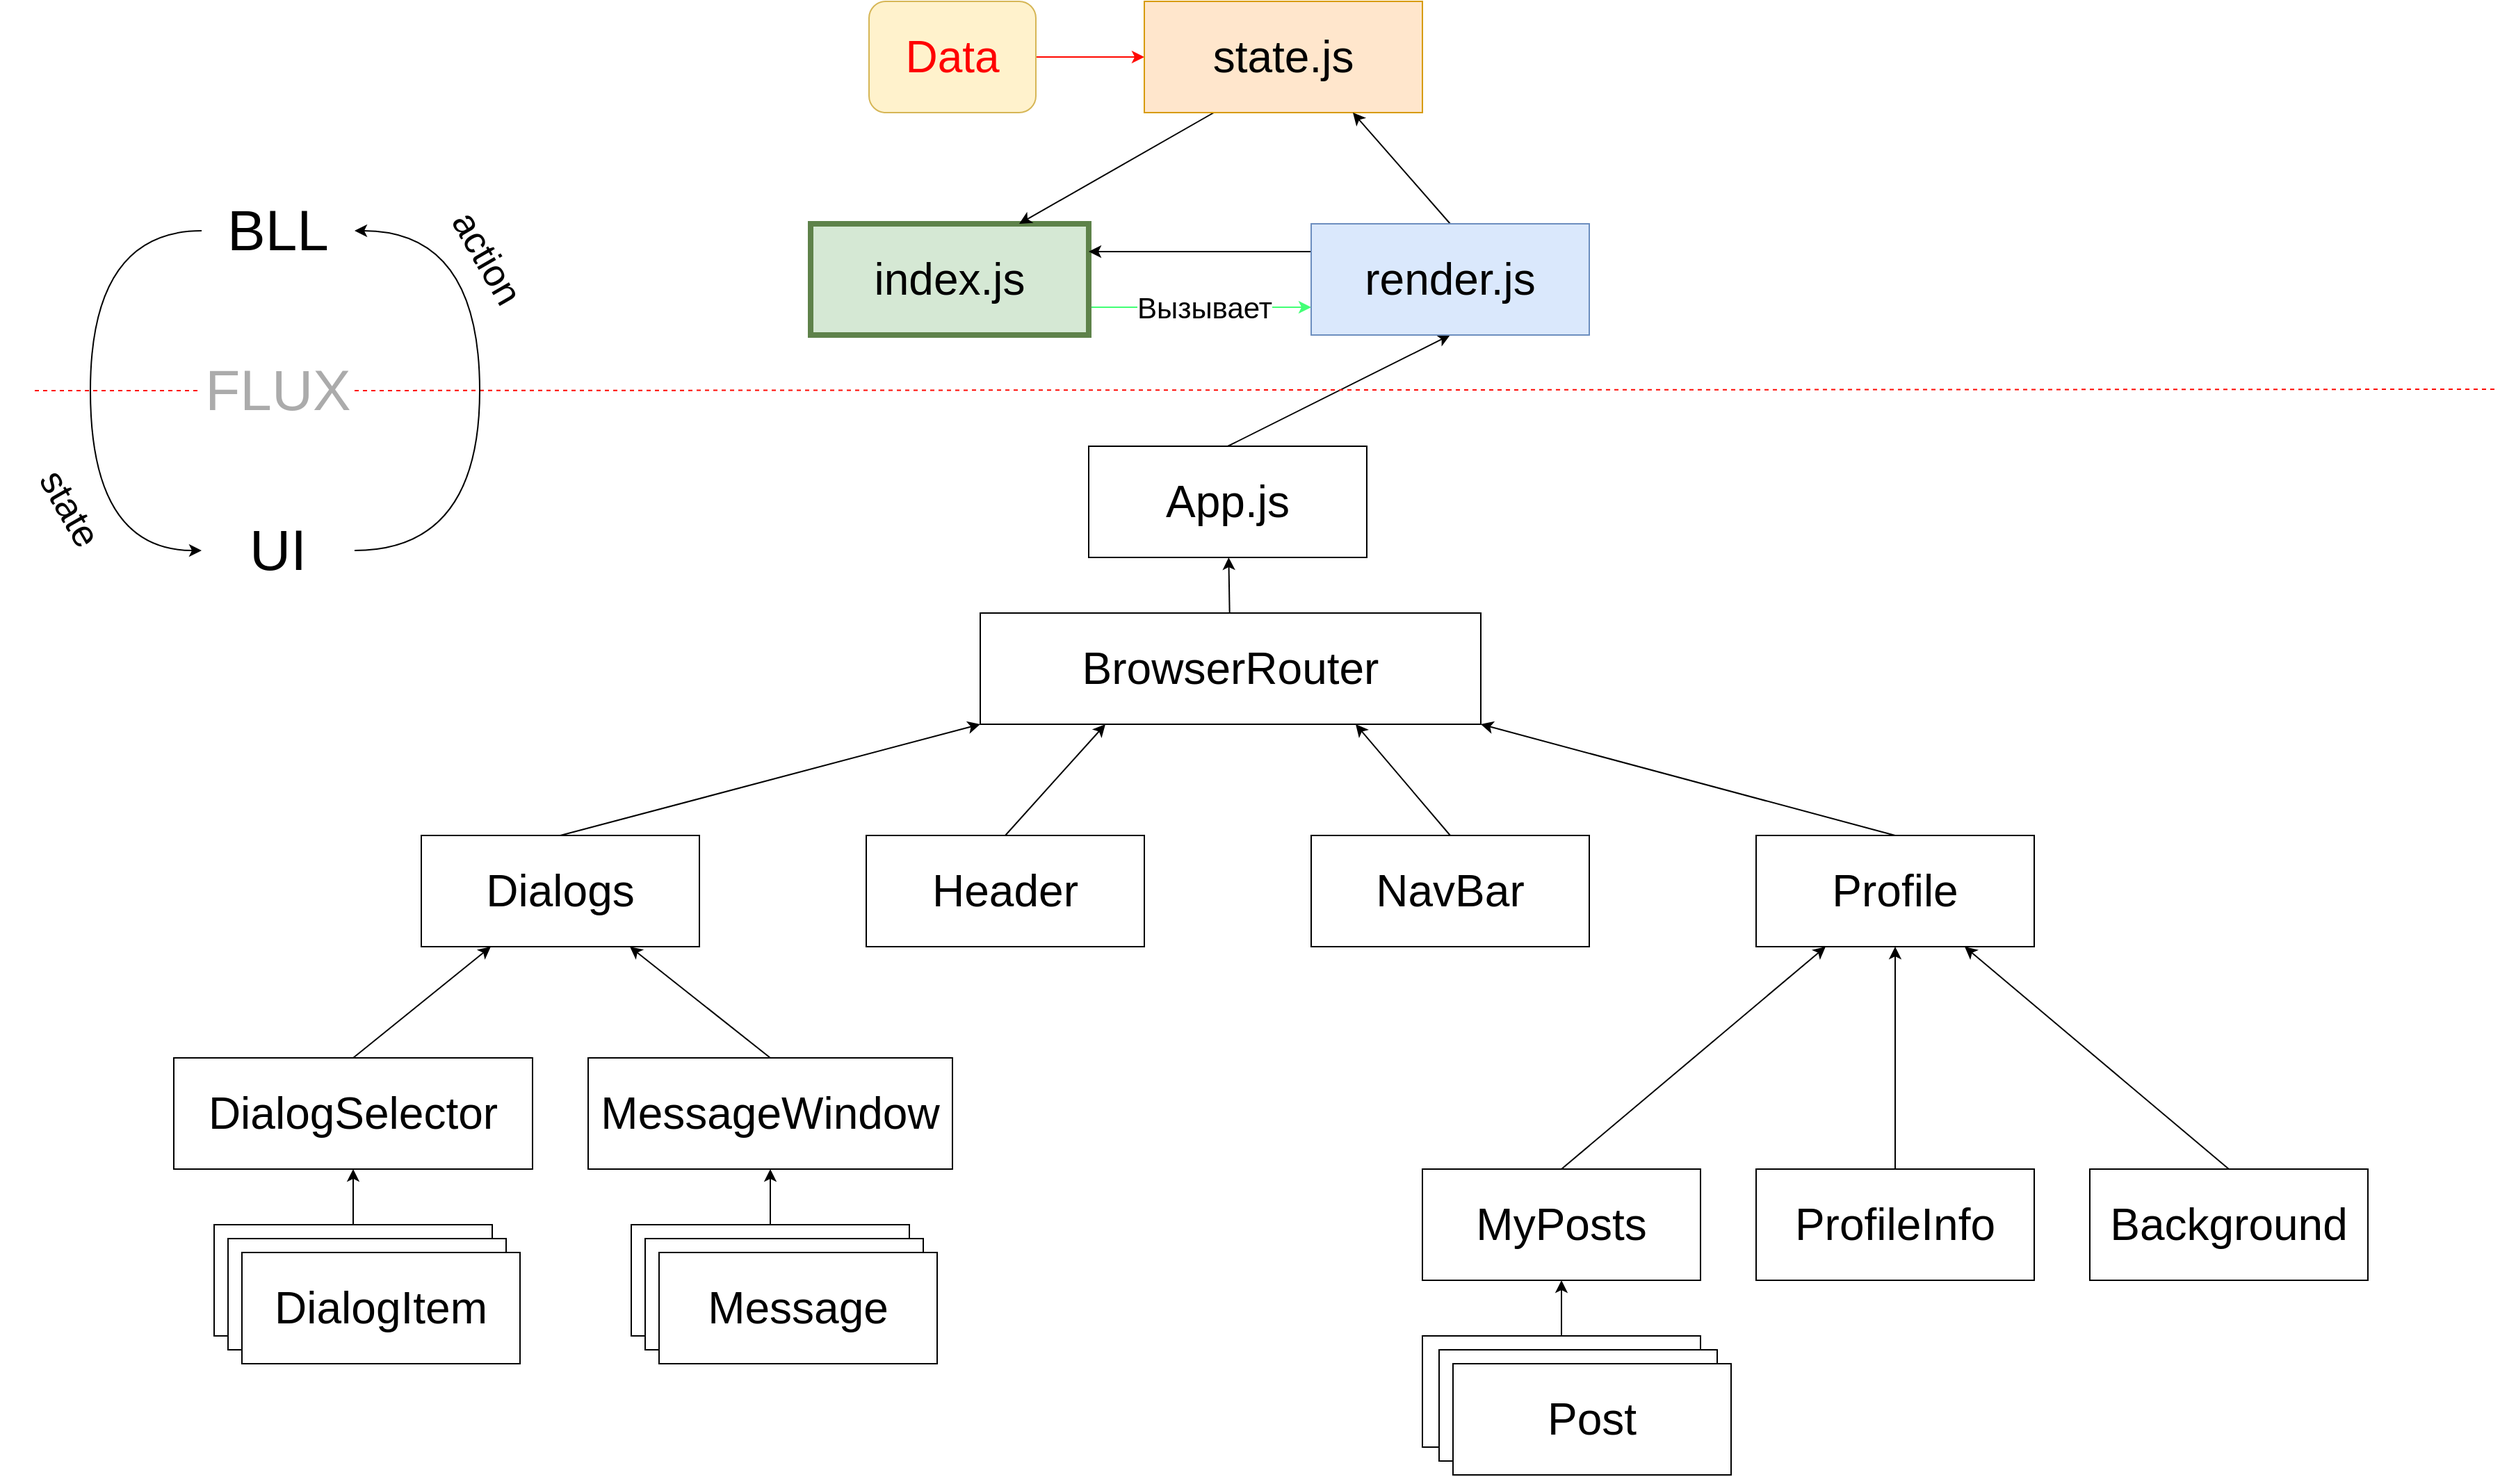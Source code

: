 <mxfile version="14.1.8" type="device"><diagram id="DNZvnqPG3eOGVA3kYHLN" name="Страница 1"><mxGraphModel dx="1810" dy="1343" grid="1" gridSize="10" guides="1" tooltips="1" connect="1" arrows="1" fold="1" page="1" pageScale="1" pageWidth="2336" pageHeight="1654" math="0" shadow="0"><root><mxCell id="0"/><mxCell id="1" parent="0"/><mxCell id="PFJvbq_5fxDKcfJKcIQS-34" style="edgeStyle=none;rounded=0;orthogonalLoop=1;jettySize=auto;html=1;exitX=0.5;exitY=1;exitDx=0;exitDy=0;entryX=0.5;entryY=0;entryDx=0;entryDy=0;fontSize=32;startArrow=classic;startFill=1;endArrow=none;endFill=0;" parent="1" source="4bZW31_vdVLcKAmgSDwG-1" target="PFJvbq_5fxDKcfJKcIQS-3" edge="1"><mxGeometry relative="1" as="geometry"/></mxCell><mxCell id="4bZW31_vdVLcKAmgSDwG-4" style="edgeStyle=none;rounded=0;orthogonalLoop=1;jettySize=auto;html=1;exitX=1;exitY=0.75;exitDx=0;exitDy=0;entryX=0;entryY=0.75;entryDx=0;entryDy=0;strokeColor=#42FF75;" parent="1" source="PFJvbq_5fxDKcfJKcIQS-1" target="4bZW31_vdVLcKAmgSDwG-1" edge="1"><mxGeometry relative="1" as="geometry"/></mxCell><mxCell id="4bZW31_vdVLcKAmgSDwG-5" value="&lt;font style=&quot;font-size: 21px&quot;&gt;Вызывает&lt;/font&gt;" style="edgeLabel;html=1;align=center;verticalAlign=middle;resizable=0;points=[];" parent="4bZW31_vdVLcKAmgSDwG-4" vertex="1" connectable="0"><mxGeometry x="0.212" y="-2" relative="1" as="geometry"><mxPoint x="-14.67" y="-2" as="offset"/></mxGeometry></mxCell><mxCell id="PFJvbq_5fxDKcfJKcIQS-1" value="index.js" style="rounded=0;whiteSpace=wrap;html=1;fontSize=32;fillColor=#d5e8d4;strokeColor=#5E824A;strokeWidth=4;" parent="1" vertex="1"><mxGeometry x="798" y="200" width="200" height="80" as="geometry"/></mxCell><mxCell id="PFJvbq_5fxDKcfJKcIQS-29" style="edgeStyle=none;rounded=0;orthogonalLoop=1;jettySize=auto;html=1;exitX=0.25;exitY=1;exitDx=0;exitDy=0;entryX=0.5;entryY=0;entryDx=0;entryDy=0;fontSize=32;endArrow=none;endFill=0;startArrow=classic;startFill=1;" parent="1" source="PFJvbq_5fxDKcfJKcIQS-2" target="PFJvbq_5fxDKcfJKcIQS-7" edge="1"><mxGeometry relative="1" as="geometry"/></mxCell><mxCell id="PFJvbq_5fxDKcfJKcIQS-30" style="edgeStyle=none;rounded=0;orthogonalLoop=1;jettySize=auto;html=1;exitX=0.75;exitY=1;exitDx=0;exitDy=0;entryX=0.5;entryY=0;entryDx=0;entryDy=0;fontSize=32;endArrow=none;endFill=0;startArrow=classic;startFill=1;" parent="1" source="PFJvbq_5fxDKcfJKcIQS-2" target="PFJvbq_5fxDKcfJKcIQS-4" edge="1"><mxGeometry relative="1" as="geometry"/></mxCell><mxCell id="PFJvbq_5fxDKcfJKcIQS-31" style="edgeStyle=none;rounded=0;orthogonalLoop=1;jettySize=auto;html=1;exitX=0;exitY=1;exitDx=0;exitDy=0;entryX=0.5;entryY=0;entryDx=0;entryDy=0;fontSize=32;endArrow=none;endFill=0;startArrow=classic;startFill=1;" parent="1" source="PFJvbq_5fxDKcfJKcIQS-2" target="PFJvbq_5fxDKcfJKcIQS-6" edge="1"><mxGeometry relative="1" as="geometry"/></mxCell><mxCell id="PFJvbq_5fxDKcfJKcIQS-32" style="edgeStyle=none;rounded=0;orthogonalLoop=1;jettySize=auto;html=1;exitX=1;exitY=1;exitDx=0;exitDy=0;entryX=0.5;entryY=0;entryDx=0;entryDy=0;fontSize=32;endArrow=none;endFill=0;startArrow=classic;startFill=1;" parent="1" source="PFJvbq_5fxDKcfJKcIQS-2" target="PFJvbq_5fxDKcfJKcIQS-5" edge="1"><mxGeometry relative="1" as="geometry"/></mxCell><mxCell id="PFJvbq_5fxDKcfJKcIQS-2" value="BrowserRouter" style="rounded=0;whiteSpace=wrap;html=1;fontSize=32;" parent="1" vertex="1"><mxGeometry x="920" y="480" width="360" height="80" as="geometry"/></mxCell><mxCell id="PFJvbq_5fxDKcfJKcIQS-33" value="" style="edgeStyle=none;rounded=0;orthogonalLoop=1;jettySize=auto;html=1;fontSize=32;startArrow=classic;startFill=1;endArrow=none;endFill=0;" parent="1" source="PFJvbq_5fxDKcfJKcIQS-3" target="PFJvbq_5fxDKcfJKcIQS-2" edge="1"><mxGeometry relative="1" as="geometry"/></mxCell><mxCell id="PFJvbq_5fxDKcfJKcIQS-3" value="App.js" style="rounded=0;whiteSpace=wrap;html=1;fontSize=32;" parent="1" vertex="1"><mxGeometry x="998" y="360" width="200" height="80" as="geometry"/></mxCell><mxCell id="PFJvbq_5fxDKcfJKcIQS-4" value="NavBar" style="rounded=0;whiteSpace=wrap;html=1;fontSize=32;" parent="1" vertex="1"><mxGeometry x="1158" y="640" width="200" height="80" as="geometry"/></mxCell><mxCell id="PFJvbq_5fxDKcfJKcIQS-26" style="edgeStyle=none;rounded=0;orthogonalLoop=1;jettySize=auto;html=1;exitX=0.25;exitY=1;exitDx=0;exitDy=0;entryX=0.5;entryY=0;entryDx=0;entryDy=0;fontSize=32;endArrow=none;endFill=0;startArrow=classic;startFill=1;" parent="1" source="PFJvbq_5fxDKcfJKcIQS-5" target="PFJvbq_5fxDKcfJKcIQS-12" edge="1"><mxGeometry relative="1" as="geometry"/></mxCell><mxCell id="PFJvbq_5fxDKcfJKcIQS-27" style="edgeStyle=none;rounded=0;orthogonalLoop=1;jettySize=auto;html=1;exitX=0.5;exitY=1;exitDx=0;exitDy=0;entryX=0.5;entryY=0;entryDx=0;entryDy=0;fontSize=32;endArrow=none;endFill=0;startArrow=classic;startFill=1;" parent="1" source="PFJvbq_5fxDKcfJKcIQS-5" target="PFJvbq_5fxDKcfJKcIQS-11" edge="1"><mxGeometry relative="1" as="geometry"/></mxCell><mxCell id="PFJvbq_5fxDKcfJKcIQS-28" style="edgeStyle=none;rounded=0;orthogonalLoop=1;jettySize=auto;html=1;exitX=0.75;exitY=1;exitDx=0;exitDy=0;entryX=0.5;entryY=0;entryDx=0;entryDy=0;fontSize=32;endArrow=none;endFill=0;startArrow=classic;startFill=1;" parent="1" source="PFJvbq_5fxDKcfJKcIQS-5" target="PFJvbq_5fxDKcfJKcIQS-10" edge="1"><mxGeometry relative="1" as="geometry"/></mxCell><mxCell id="PFJvbq_5fxDKcfJKcIQS-5" value="Profile" style="rounded=0;whiteSpace=wrap;html=1;fontSize=32;" parent="1" vertex="1"><mxGeometry x="1478" y="640" width="200" height="80" as="geometry"/></mxCell><mxCell id="PFJvbq_5fxDKcfJKcIQS-24" style="edgeStyle=none;rounded=0;orthogonalLoop=1;jettySize=auto;html=1;exitX=0.25;exitY=1;exitDx=0;exitDy=0;entryX=0.5;entryY=0;entryDx=0;entryDy=0;fontSize=32;endArrow=none;endFill=0;startArrow=classic;startFill=1;" parent="1" source="PFJvbq_5fxDKcfJKcIQS-6" target="PFJvbq_5fxDKcfJKcIQS-8" edge="1"><mxGeometry relative="1" as="geometry"/></mxCell><mxCell id="PFJvbq_5fxDKcfJKcIQS-25" style="edgeStyle=none;rounded=0;orthogonalLoop=1;jettySize=auto;html=1;exitX=0.75;exitY=1;exitDx=0;exitDy=0;entryX=0.5;entryY=0;entryDx=0;entryDy=0;fontSize=32;endArrow=none;endFill=0;startArrow=classic;startFill=1;" parent="1" source="PFJvbq_5fxDKcfJKcIQS-6" target="PFJvbq_5fxDKcfJKcIQS-9" edge="1"><mxGeometry relative="1" as="geometry"/></mxCell><mxCell id="PFJvbq_5fxDKcfJKcIQS-6" value="Dialogs" style="rounded=0;whiteSpace=wrap;html=1;fontSize=32;" parent="1" vertex="1"><mxGeometry x="518" y="640" width="200" height="80" as="geometry"/></mxCell><mxCell id="PFJvbq_5fxDKcfJKcIQS-7" value="Header" style="rounded=0;whiteSpace=wrap;html=1;fontSize=32;" parent="1" vertex="1"><mxGeometry x="838" y="640" width="200" height="80" as="geometry"/></mxCell><mxCell id="X4Qv74dZr4d8bV_qIHdB-8" style="edgeStyle=none;rounded=0;orthogonalLoop=1;jettySize=auto;html=1;exitX=0.5;exitY=1;exitDx=0;exitDy=0;entryX=0.5;entryY=0;entryDx=0;entryDy=0;endArrow=none;endFill=0;startArrow=classic;startFill=1;" parent="1" source="PFJvbq_5fxDKcfJKcIQS-8" target="PFJvbq_5fxDKcfJKcIQS-21" edge="1"><mxGeometry relative="1" as="geometry"/></mxCell><mxCell id="PFJvbq_5fxDKcfJKcIQS-8" value="DialogSelector" style="rounded=0;whiteSpace=wrap;html=1;fontSize=32;" parent="1" vertex="1"><mxGeometry x="340" y="800" width="258" height="80" as="geometry"/></mxCell><mxCell id="X4Qv74dZr4d8bV_qIHdB-9" style="edgeStyle=none;rounded=0;orthogonalLoop=1;jettySize=auto;html=1;exitX=0.5;exitY=1;exitDx=0;exitDy=0;entryX=0.5;entryY=0;entryDx=0;entryDy=0;strokeColor=#000000;endArrow=none;endFill=0;startArrow=classic;startFill=1;" parent="1" source="PFJvbq_5fxDKcfJKcIQS-9" target="PFJvbq_5fxDKcfJKcIQS-23" edge="1"><mxGeometry relative="1" as="geometry"/></mxCell><mxCell id="PFJvbq_5fxDKcfJKcIQS-9" value="MessageWindow" style="rounded=0;whiteSpace=wrap;html=1;fontSize=32;" parent="1" vertex="1"><mxGeometry x="638" y="800" width="262" height="80" as="geometry"/></mxCell><mxCell id="PFJvbq_5fxDKcfJKcIQS-10" value="Background" style="rounded=0;whiteSpace=wrap;html=1;fontSize=32;" parent="1" vertex="1"><mxGeometry x="1718" y="880" width="200" height="80" as="geometry"/></mxCell><mxCell id="PFJvbq_5fxDKcfJKcIQS-11" value="ProfileInfo" style="rounded=0;whiteSpace=wrap;html=1;fontSize=32;" parent="1" vertex="1"><mxGeometry x="1478" y="880" width="200" height="80" as="geometry"/></mxCell><mxCell id="PFJvbq_5fxDKcfJKcIQS-19" style="edgeStyle=none;rounded=0;orthogonalLoop=1;jettySize=auto;html=1;exitX=0.5;exitY=1;exitDx=0;exitDy=0;entryX=0.5;entryY=0;entryDx=0;entryDy=0;fontSize=32;endArrow=none;endFill=0;startArrow=classic;startFill=1;" parent="1" source="PFJvbq_5fxDKcfJKcIQS-12" target="PFJvbq_5fxDKcfJKcIQS-13" edge="1"><mxGeometry relative="1" as="geometry"/></mxCell><mxCell id="PFJvbq_5fxDKcfJKcIQS-12" value="MyPosts" style="rounded=0;whiteSpace=wrap;html=1;fontSize=32;" parent="1" vertex="1"><mxGeometry x="1238" y="880" width="200" height="80" as="geometry"/></mxCell><mxCell id="PFJvbq_5fxDKcfJKcIQS-13" value="MyPosts" style="rounded=0;whiteSpace=wrap;html=1;fontSize=32;" parent="1" vertex="1"><mxGeometry x="1238" y="1000" width="200" height="80" as="geometry"/></mxCell><mxCell id="PFJvbq_5fxDKcfJKcIQS-15" value="MyPosts" style="rounded=0;whiteSpace=wrap;html=1;fontSize=32;" parent="1" vertex="1"><mxGeometry x="1250" y="1010" width="200" height="80" as="geometry"/></mxCell><mxCell id="PFJvbq_5fxDKcfJKcIQS-16" value="Post" style="rounded=0;whiteSpace=wrap;html=1;fontSize=32;" parent="1" vertex="1"><mxGeometry x="1260" y="1020" width="200" height="80" as="geometry"/></mxCell><mxCell id="PFJvbq_5fxDKcfJKcIQS-21" value="DialogItem" style="rounded=0;whiteSpace=wrap;html=1;fontSize=32;" parent="1" vertex="1"><mxGeometry x="369" y="920" width="200" height="80" as="geometry"/></mxCell><mxCell id="PFJvbq_5fxDKcfJKcIQS-23" value="Message" style="rounded=0;whiteSpace=wrap;html=1;fontSize=32;" parent="1" vertex="1"><mxGeometry x="669" y="920" width="200" height="80" as="geometry"/></mxCell><mxCell id="Xmz7fb9agu9b8mq8hyeh-4" value="" style="edgeStyle=orthogonalEdgeStyle;rounded=0;orthogonalLoop=1;jettySize=auto;html=1;fontSize=32;fontColor=#FF0000;fillColor=#f8cecc;strokeColor=#FF0800;" parent="1" source="Xmz7fb9agu9b8mq8hyeh-1" edge="1"><mxGeometry relative="1" as="geometry"><mxPoint x="1038" y="80" as="targetPoint"/></mxGeometry></mxCell><mxCell id="Xmz7fb9agu9b8mq8hyeh-1" value="Data" style="rounded=1;whiteSpace=wrap;html=1;fontSize=32;fillColor=#fff2cc;strokeColor=#d6b656;fontColor=#FF0000;" parent="1" vertex="1"><mxGeometry x="840" y="40" width="120" height="80" as="geometry"/></mxCell><mxCell id="X4Qv74dZr4d8bV_qIHdB-2" style="rounded=0;orthogonalLoop=1;jettySize=auto;html=1;exitX=0.25;exitY=1;exitDx=0;exitDy=0;entryX=0.75;entryY=0;entryDx=0;entryDy=0;" parent="1" source="X4Qv74dZr4d8bV_qIHdB-1" target="PFJvbq_5fxDKcfJKcIQS-1" edge="1"><mxGeometry relative="1" as="geometry"/></mxCell><mxCell id="X4Qv74dZr4d8bV_qIHdB-1" value="state.js" style="rounded=0;whiteSpace=wrap;html=1;fontSize=32;fillColor=#ffe6cc;strokeColor=#d79b00;" parent="1" vertex="1"><mxGeometry x="1038" y="40" width="200" height="80" as="geometry"/></mxCell><mxCell id="X4Qv74dZr4d8bV_qIHdB-4" value="DialogItem" style="rounded=0;whiteSpace=wrap;html=1;fontSize=32;" parent="1" vertex="1"><mxGeometry x="379" y="930" width="200" height="80" as="geometry"/></mxCell><mxCell id="X4Qv74dZr4d8bV_qIHdB-5" value="DialogItem" style="rounded=0;whiteSpace=wrap;html=1;fontSize=32;" parent="1" vertex="1"><mxGeometry x="389" y="940" width="200" height="80" as="geometry"/></mxCell><mxCell id="X4Qv74dZr4d8bV_qIHdB-6" value="Message" style="rounded=0;whiteSpace=wrap;html=1;fontSize=32;" parent="1" vertex="1"><mxGeometry x="679" y="930" width="200" height="80" as="geometry"/></mxCell><mxCell id="X4Qv74dZr4d8bV_qIHdB-7" value="Message" style="rounded=0;whiteSpace=wrap;html=1;fontSize=32;" parent="1" vertex="1"><mxGeometry x="689" y="940" width="200" height="80" as="geometry"/></mxCell><mxCell id="4bZW31_vdVLcKAmgSDwG-2" style="rounded=0;orthogonalLoop=1;jettySize=auto;html=1;entryX=1;entryY=0.25;entryDx=0;entryDy=0;exitX=0;exitY=0.25;exitDx=0;exitDy=0;" parent="1" source="4bZW31_vdVLcKAmgSDwG-1" target="PFJvbq_5fxDKcfJKcIQS-1" edge="1"><mxGeometry relative="1" as="geometry"><mxPoint x="1120" y="240" as="sourcePoint"/></mxGeometry></mxCell><mxCell id="4bZW31_vdVLcKAmgSDwG-3" style="rounded=0;orthogonalLoop=1;jettySize=auto;html=1;exitX=0.5;exitY=0;exitDx=0;exitDy=0;entryX=0.75;entryY=1;entryDx=0;entryDy=0;" parent="1" source="4bZW31_vdVLcKAmgSDwG-1" target="X4Qv74dZr4d8bV_qIHdB-1" edge="1"><mxGeometry relative="1" as="geometry"/></mxCell><mxCell id="4bZW31_vdVLcKAmgSDwG-1" value="render.js" style="rounded=0;whiteSpace=wrap;html=1;fontSize=32;fillColor=#dae8fc;strokeColor=#6c8ebf;" parent="1" vertex="1"><mxGeometry x="1158" y="200" width="200" height="80" as="geometry"/></mxCell><mxCell id="ze1ivcqSK6tsxZ6FgIsR-2" value="" style="endArrow=none;dashed=1;html=1;strokeColor=#FF0800;" edge="1" parent="1" source="ze1ivcqSK6tsxZ6FgIsR-10"><mxGeometry width="50" height="50" relative="1" as="geometry"><mxPoint x="240" y="320" as="sourcePoint"/><mxPoint x="2010" y="319" as="targetPoint"/></mxGeometry></mxCell><mxCell id="ze1ivcqSK6tsxZ6FgIsR-9" style="edgeStyle=orthogonalEdgeStyle;curved=1;rounded=0;orthogonalLoop=1;jettySize=auto;html=1;exitX=0;exitY=0.5;exitDx=0;exitDy=0;entryX=0;entryY=0.5;entryDx=0;entryDy=0;" edge="1" parent="1" source="ze1ivcqSK6tsxZ6FgIsR-3" target="ze1ivcqSK6tsxZ6FgIsR-4"><mxGeometry relative="1" as="geometry"><Array as="points"><mxPoint x="280" y="205"/><mxPoint x="280" y="435"/></Array></mxGeometry></mxCell><mxCell id="ze1ivcqSK6tsxZ6FgIsR-3" value="&lt;span style=&quot;font-size: 41px&quot;&gt;BLL&lt;/span&gt;" style="text;html=1;strokeColor=none;fillColor=none;align=center;verticalAlign=middle;whiteSpace=wrap;rounded=0;" vertex="1" parent="1"><mxGeometry x="360" y="180" width="110" height="50" as="geometry"/></mxCell><mxCell id="ze1ivcqSK6tsxZ6FgIsR-7" style="edgeStyle=orthogonalEdgeStyle;rounded=0;orthogonalLoop=1;jettySize=auto;html=1;exitX=1;exitY=0.5;exitDx=0;exitDy=0;entryX=1;entryY=0.5;entryDx=0;entryDy=0;curved=1;" edge="1" parent="1" source="ze1ivcqSK6tsxZ6FgIsR-4" target="ze1ivcqSK6tsxZ6FgIsR-3"><mxGeometry relative="1" as="geometry"><Array as="points"><mxPoint x="560" y="435"/><mxPoint x="560" y="205"/></Array></mxGeometry></mxCell><mxCell id="ze1ivcqSK6tsxZ6FgIsR-4" value="&lt;span style=&quot;font-size: 41px&quot;&gt;UI&lt;/span&gt;" style="text;html=1;strokeColor=none;fillColor=none;align=center;verticalAlign=middle;whiteSpace=wrap;rounded=0;" vertex="1" parent="1"><mxGeometry x="360" y="410" width="110" height="50" as="geometry"/></mxCell><mxCell id="ze1ivcqSK6tsxZ6FgIsR-10" value="&lt;span style=&quot;font-size: 41px&quot;&gt;&lt;font color=&quot;#ababab&quot;&gt;FLUX&lt;/font&gt;&lt;/span&gt;" style="text;html=1;strokeColor=none;fillColor=none;align=center;verticalAlign=middle;whiteSpace=wrap;rounded=0;" vertex="1" parent="1"><mxGeometry x="360" y="290" width="110" height="60" as="geometry"/></mxCell><mxCell id="ze1ivcqSK6tsxZ6FgIsR-12" value="" style="endArrow=none;dashed=1;html=1;strokeColor=#FF0800;" edge="1" parent="1" target="ze1ivcqSK6tsxZ6FgIsR-10"><mxGeometry width="50" height="50" relative="1" as="geometry"><mxPoint x="240" y="320" as="sourcePoint"/><mxPoint x="2010" y="319" as="targetPoint"/></mxGeometry></mxCell><mxCell id="ze1ivcqSK6tsxZ6FgIsR-13" value="&lt;font style=&quot;font-size: 27px&quot;&gt;action&lt;/font&gt;" style="text;html=1;strokeColor=none;fillColor=none;align=center;verticalAlign=middle;whiteSpace=wrap;rounded=0;rotation=60;" vertex="1" parent="1"><mxGeometry x="510" y="200" width="110" height="50" as="geometry"/></mxCell><mxCell id="ze1ivcqSK6tsxZ6FgIsR-14" value="&lt;font style=&quot;font-size: 27px&quot;&gt;state&lt;/font&gt;" style="text;html=1;strokeColor=none;fillColor=none;align=center;verticalAlign=middle;whiteSpace=wrap;rounded=0;rotation=60;" vertex="1" parent="1"><mxGeometry x="210" y="380" width="110" height="50" as="geometry"/></mxCell></root></mxGraphModel></diagram></mxfile>